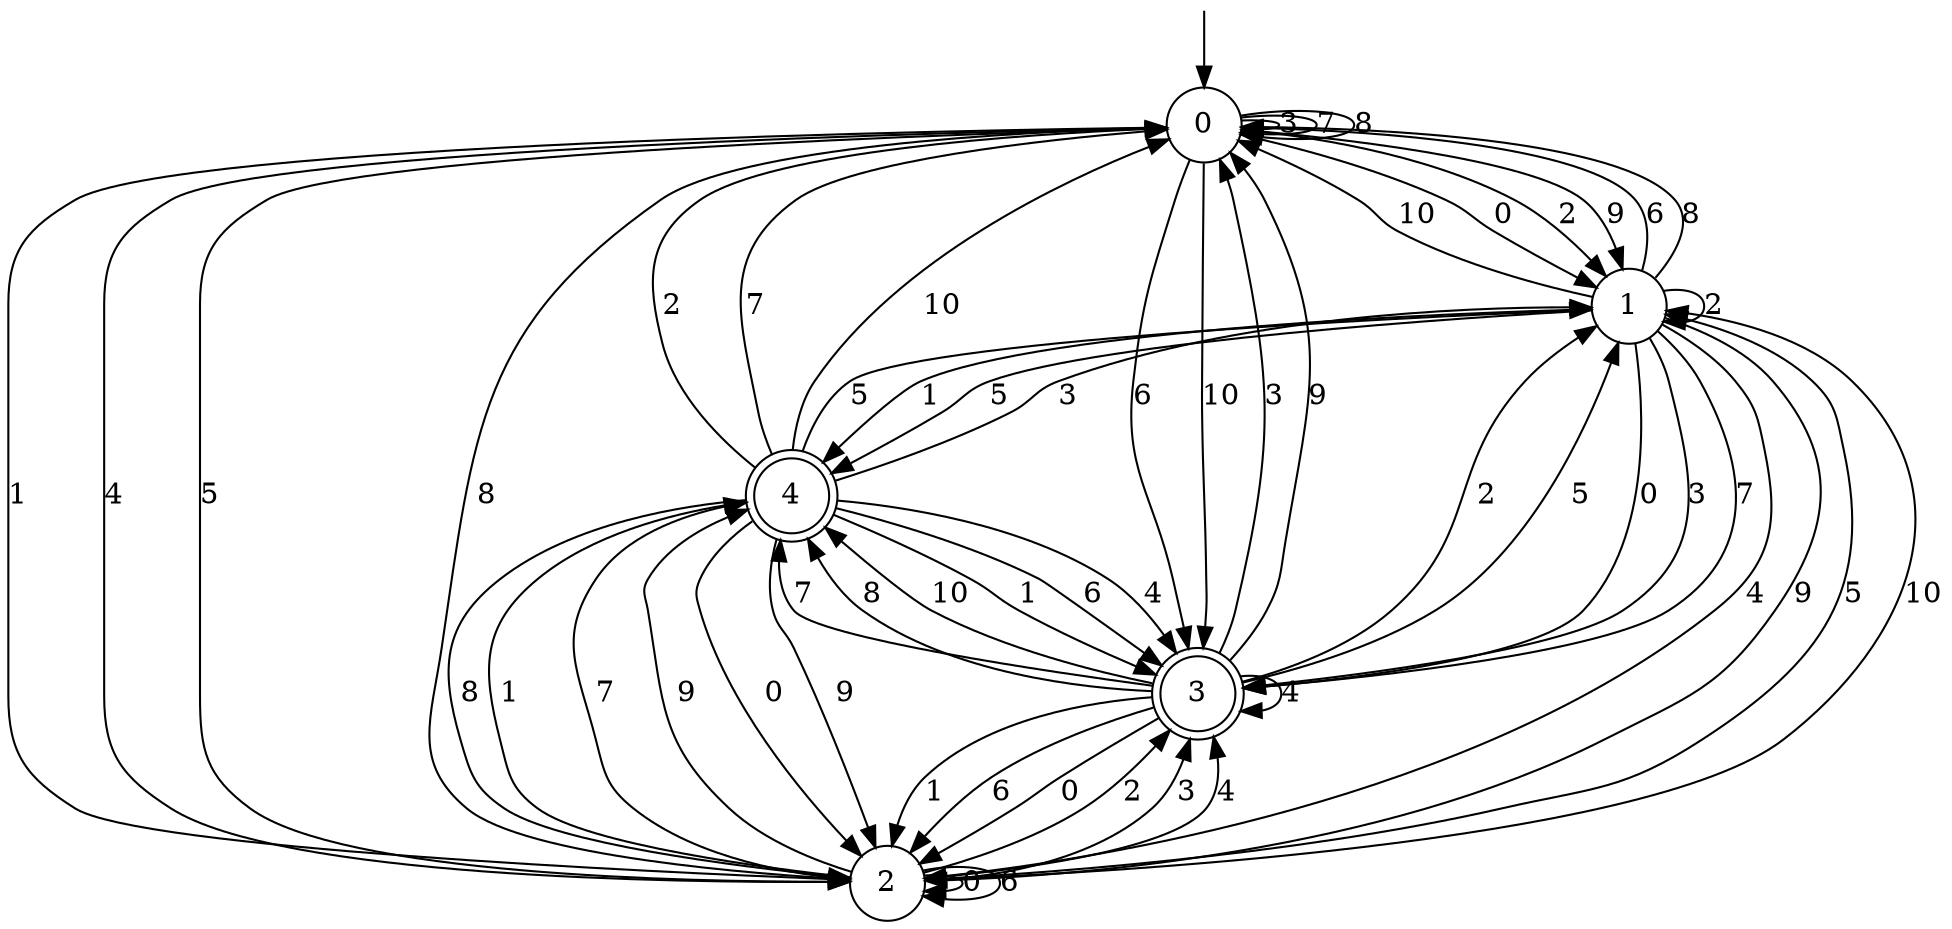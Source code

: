 digraph g {

	s0 [shape="circle" label="0"];
	s1 [shape="circle" label="1"];
	s2 [shape="circle" label="2"];
	s3 [shape="doublecircle" label="3"];
	s4 [shape="doublecircle" label="4"];
	s0 -> s1 [label="0"];
	s0 -> s2 [label="1"];
	s0 -> s1 [label="2"];
	s0 -> s0 [label="3"];
	s0 -> s2 [label="4"];
	s0 -> s2 [label="5"];
	s0 -> s3 [label="6"];
	s0 -> s0 [label="7"];
	s0 -> s0 [label="8"];
	s0 -> s1 [label="9"];
	s0 -> s3 [label="10"];
	s1 -> s3 [label="0"];
	s1 -> s4 [label="1"];
	s1 -> s1 [label="2"];
	s1 -> s3 [label="3"];
	s1 -> s2 [label="4"];
	s1 -> s4 [label="5"];
	s1 -> s0 [label="6"];
	s1 -> s3 [label="7"];
	s1 -> s0 [label="8"];
	s1 -> s2 [label="9"];
	s1 -> s0 [label="10"];
	s2 -> s2 [label="0"];
	s2 -> s4 [label="1"];
	s2 -> s3 [label="2"];
	s2 -> s3 [label="3"];
	s2 -> s3 [label="4"];
	s2 -> s1 [label="5"];
	s2 -> s2 [label="6"];
	s2 -> s4 [label="7"];
	s2 -> s0 [label="8"];
	s2 -> s4 [label="9"];
	s2 -> s1 [label="10"];
	s3 -> s2 [label="0"];
	s3 -> s2 [label="1"];
	s3 -> s1 [label="2"];
	s3 -> s0 [label="3"];
	s3 -> s3 [label="4"];
	s3 -> s1 [label="5"];
	s3 -> s2 [label="6"];
	s3 -> s4 [label="7"];
	s3 -> s4 [label="8"];
	s3 -> s0 [label="9"];
	s3 -> s4 [label="10"];
	s4 -> s2 [label="0"];
	s4 -> s3 [label="1"];
	s4 -> s0 [label="2"];
	s4 -> s1 [label="3"];
	s4 -> s3 [label="4"];
	s4 -> s1 [label="5"];
	s4 -> s3 [label="6"];
	s4 -> s0 [label="7"];
	s4 -> s2 [label="8"];
	s4 -> s2 [label="9"];
	s4 -> s0 [label="10"];

__start0 [label="" shape="none" width="0" height="0"];
__start0 -> s0;

}
